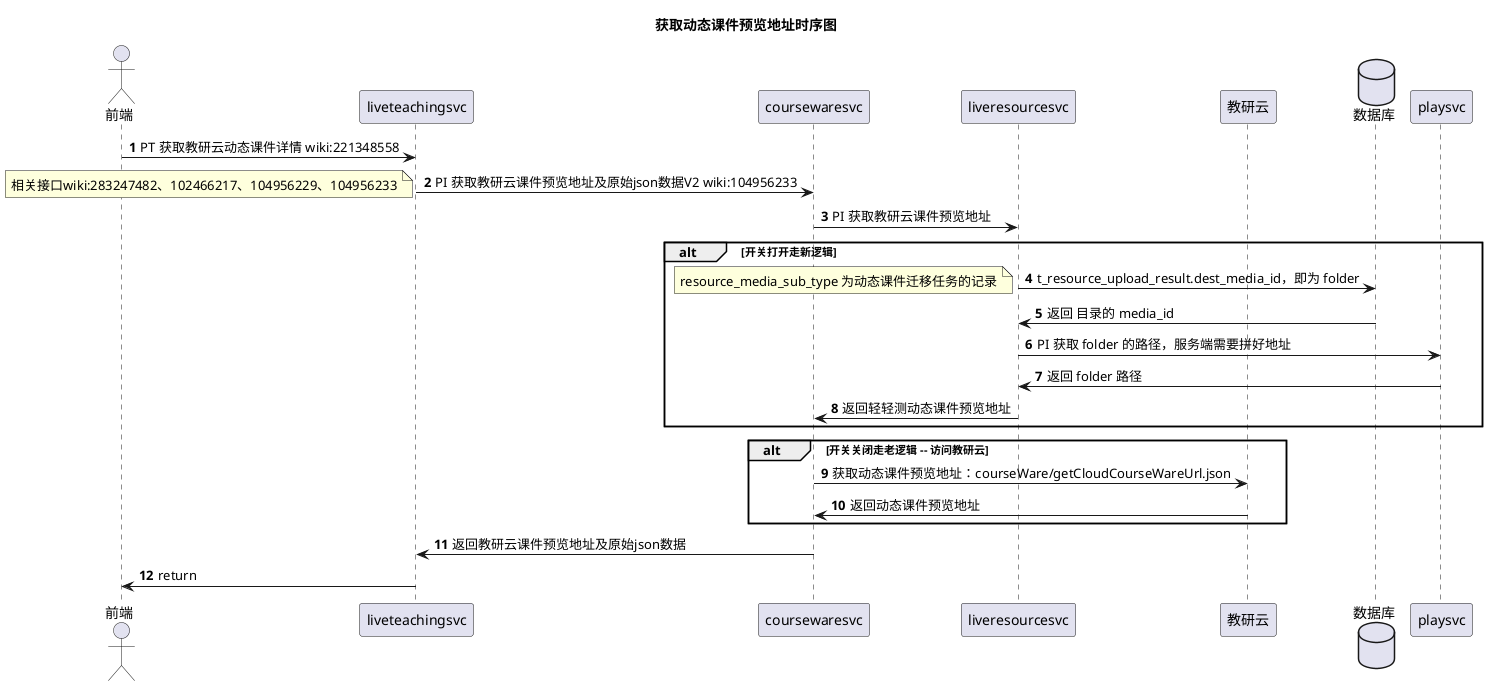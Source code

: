 @startuml
title 获取动态课件预览地址时序图
autonumber
actor 前端
participant liveteachingsvc
participant coursewaresvc
participant liveresourcesvc
participant 教研云 as jyy
database 数据库 as db
participant playsvc


前端->liveteachingsvc:PT 获取教研云动态课件详情 wiki:221348558
liveteachingsvc ->coursewaresvc:PI 获取教研云课件预览地址及原始json数据V2 wiki:104956233
note left:相关接口wiki:283247482、102466217、104956229、104956233
coursewaresvc -> liveresourcesvc:PI 获取教研云课件预览地址
alt 开关打开走新逻辑
liveresourcesvc -> db:t_resource_upload_result.dest_media_id，即为 folder
note left: resource_media_sub_type 为动态课件迁移任务的记录
db-> liveresourcesvc: 返回 目录的 media_id
liveresourcesvc -> playsvc: PI 获取 folder 的路径，服务端需要拼好地址
playsvc -> liveresourcesvc: 返回 folder 路径
liveresourcesvc -> coursewaresvc:返回轻轻测动态课件预览地址
end
alt 开关关闭走老逻辑 -- 访问教研云
coursewaresvc -> jyy: 获取动态课件预览地址：courseWare/getCloudCourseWareUrl.json
jyy -> coursewaresvc: 返回动态课件预览地址
end
coursewaresvc-> liveteachingsvc: 返回教研云课件预览地址及原始json数据
liveteachingsvc-> 前端:return
@enduml